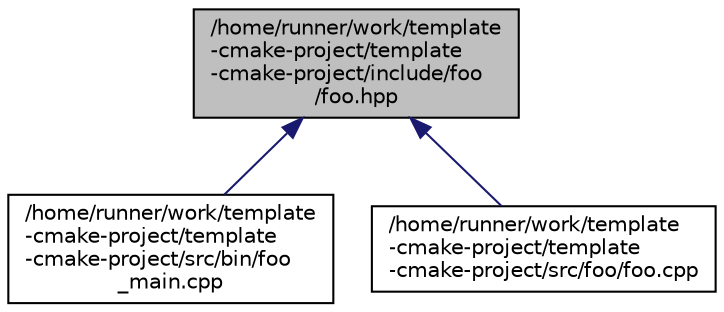 digraph "/home/runner/work/template-cmake-project/template-cmake-project/include/foo/foo.hpp"
{
 // LATEX_PDF_SIZE
  edge [fontname="Helvetica",fontsize="10",labelfontname="Helvetica",labelfontsize="10"];
  node [fontname="Helvetica",fontsize="10",shape=record];
  Node1 [label="/home/runner/work/template\l-cmake-project/template\l-cmake-project/include/foo\l/foo.hpp",height=0.2,width=0.4,color="black", fillcolor="grey75", style="filled", fontcolor="black",tooltip="Header file for the foo::bar(int) function."];
  Node1 -> Node2 [dir="back",color="midnightblue",fontsize="10",style="solid",fontname="Helvetica"];
  Node2 [label="/home/runner/work/template\l-cmake-project/template\l-cmake-project/src/bin/foo\l_main.cpp",height=0.2,width=0.4,color="black", fillcolor="white", style="filled",URL="$foo__main_8cpp.html",tooltip="Executable using the foo::bar(int) function."];
  Node1 -> Node3 [dir="back",color="midnightblue",fontsize="10",style="solid",fontname="Helvetica"];
  Node3 [label="/home/runner/work/template\l-cmake-project/template\l-cmake-project/src/foo/foo.cpp",height=0.2,width=0.4,color="black", fillcolor="white", style="filled",URL="$foo_8cpp.html",tooltip="Implemenation file for the foo::bar(int) function."];
}
